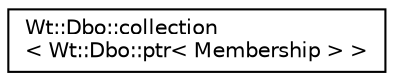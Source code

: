digraph "Graphical Class Hierarchy"
{
 // LATEX_PDF_SIZE
  edge [fontname="Helvetica",fontsize="10",labelfontname="Helvetica",labelfontsize="10"];
  node [fontname="Helvetica",fontsize="10",shape=record];
  rankdir="LR";
  Node0 [label="Wt::Dbo::collection\l\< Wt::Dbo::ptr\< Membership \> \>",height=0.2,width=0.4,color="black", fillcolor="white", style="filled",URL="$classWt_1_1Dbo_1_1collection.html",tooltip=" "];
}
